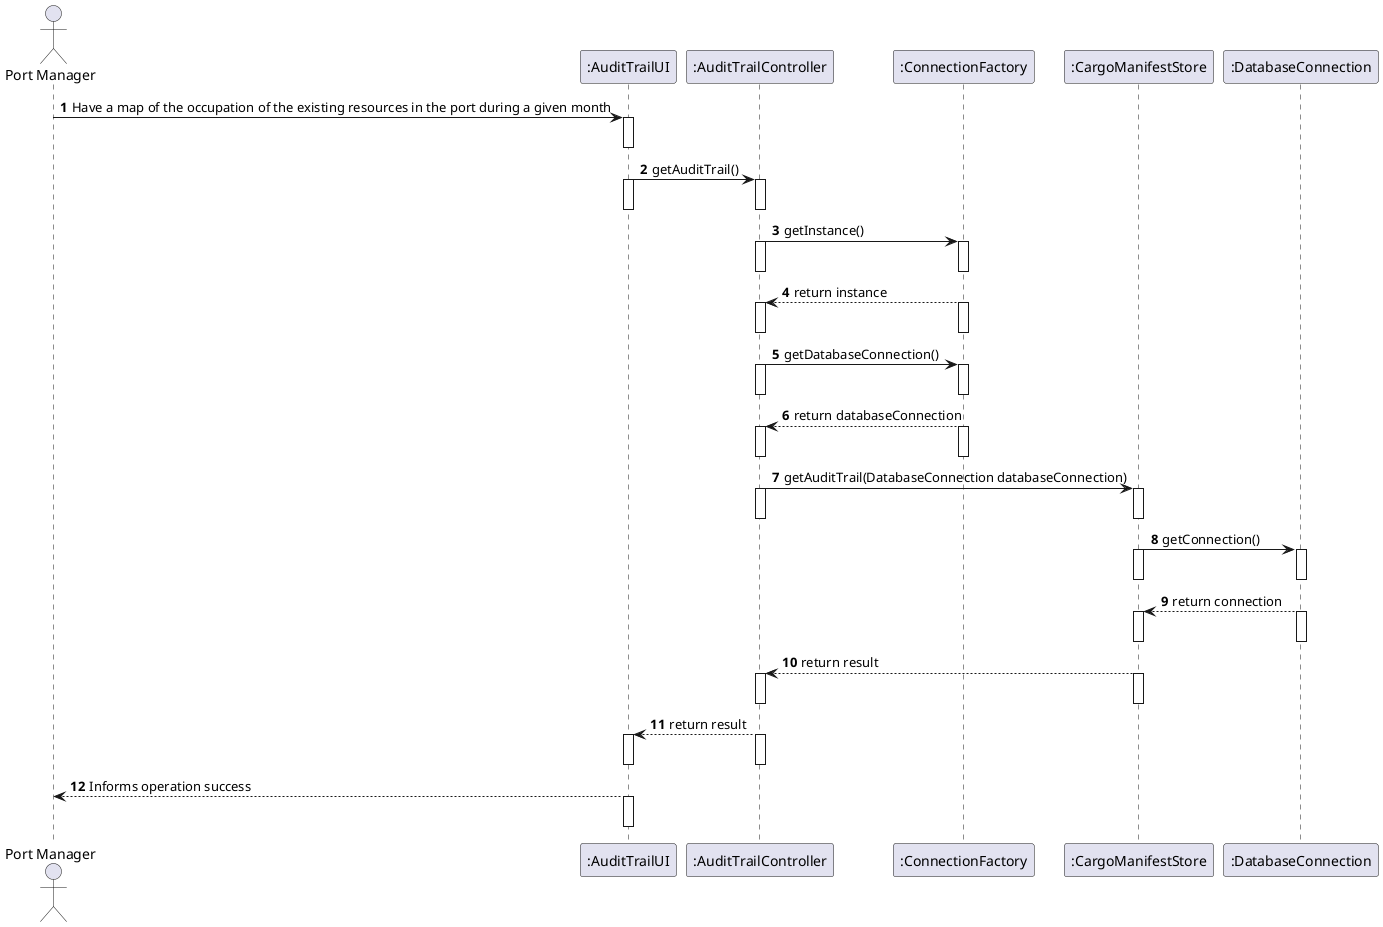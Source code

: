 @startuml

autonumber
'hide footbox
actor "Port Manager" as PORTMANAGER
participant ":AuditTrailUI" as UI
participant ":AuditTrailController" as CTRL
participant ":ConnectionFactory" as cf
participant ":CargoManifestStore" as cs
participant ":DatabaseConnection" as dc


PORTMANAGER -> UI : Have a map of the occupation of the existing resources in the port during a given month
activate UI
deactivate UI

UI -> CTRL: getAuditTrail()
activate UI
deactivate UI
activate CTRL
deactivate CTRL

CTRL -> cf: getInstance()
activate CTRL
deactivate CTRL
activate cf
deactivate cf

cf --> CTRL: return instance
activate cf
deactivate cf
activate CTRL
deactivate CTRL

CTRL -> cf: getDatabaseConnection()
activate CTRL
deactivate CTRL
activate cf
deactivate cf

cf --> CTRL: return databaseConnection
activate cf
deactivate cf
activate CTRL
deactivate CTRL


CTRL -> cs: getAuditTrail(DatabaseConnection databaseConnection)
activate CTRL
deactivate CTRL
activate cs
deactivate cs

cs -> dc: getConnection()
activate cs
deactivate cs
activate dc
deactivate dc

dc --> cs: return connection
activate dc
deactivate dc
activate cs
deactivate cs


cs --> CTRL: return result
activate cs
deactivate cs
activate CTRL
deactivate CTRL

CTRL --> UI: return result
activate CTRL
deactivate CTRL
activate UI
deactivate UI

UI--> PORTMANAGER: Informs operation success
activate UI
deactivate UI

@enduml
